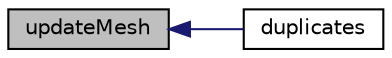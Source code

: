 digraph "updateMesh"
{
  bgcolor="transparent";
  edge [fontname="Helvetica",fontsize="10",labelfontname="Helvetica",labelfontsize="10"];
  node [fontname="Helvetica",fontsize="10",shape=record];
  rankdir="LR";
  Node1 [label="updateMesh",height=0.2,width=0.4,color="black", fillcolor="grey75", style="filled", fontcolor="black"];
  Node1 -> Node2 [dir="back",color="midnightblue",fontsize="10",style="solid",fontname="Helvetica"];
  Node2 [label="duplicates",height=0.2,width=0.4,color="black",URL="$a00601.html#aafaff42ac07d0db8256450b16c29e5b3",tooltip="Per point in regionSide.pointRegions() the points created. "];
}
